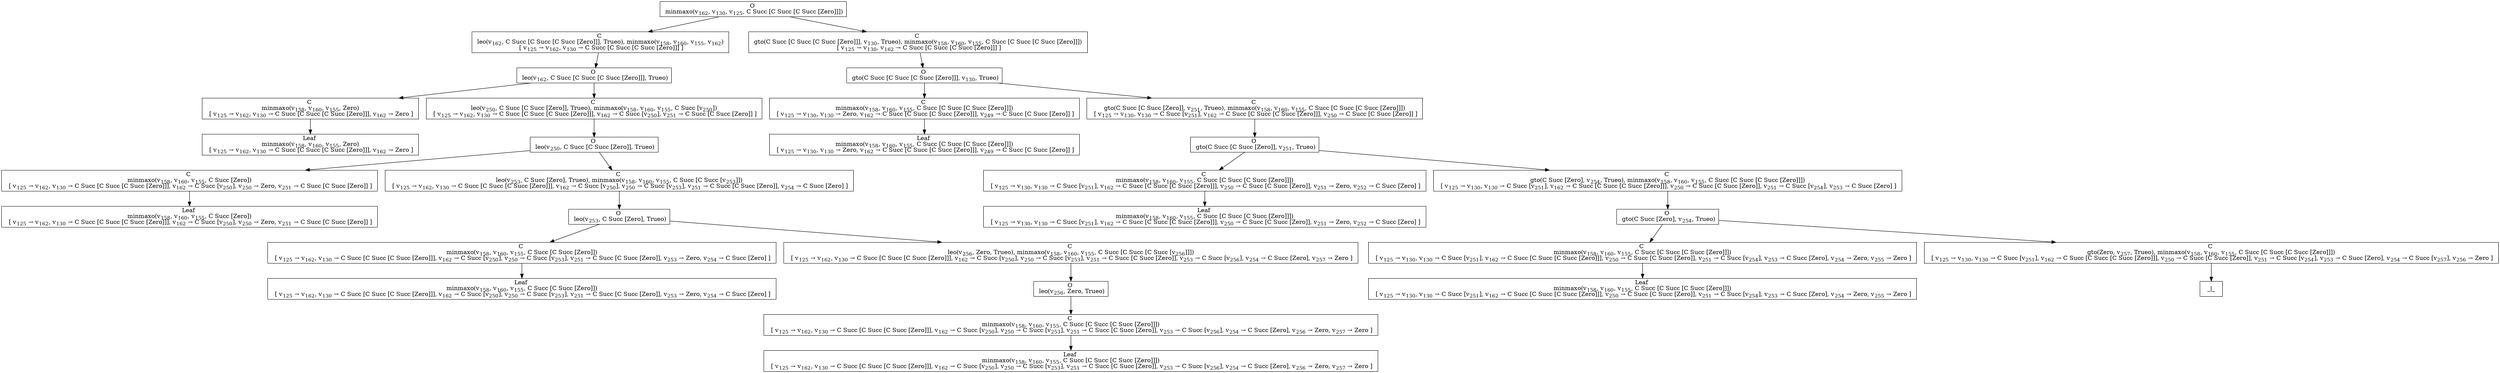 digraph {
    graph [rankdir=TB
          ,bgcolor=transparent];
    node [shape=box
         ,fillcolor=white
         ,style=filled];
    0 [label=<O <BR/> minmaxo(v<SUB>162</SUB>, v<SUB>130</SUB>, v<SUB>125</SUB>, C Succ [C Succ [C Succ [Zero]]])>];
    1 [label=<C <BR/> leo(v<SUB>162</SUB>, C Succ [C Succ [C Succ [Zero]]], Trueo), minmaxo(v<SUB>158</SUB>, v<SUB>160</SUB>, v<SUB>155</SUB>, v<SUB>162</SUB>) <BR/>  [ v<SUB>125</SUB> &rarr; v<SUB>162</SUB>, v<SUB>130</SUB> &rarr; C Succ [C Succ [C Succ [Zero]]] ] >];
    2 [label=<C <BR/> gto(C Succ [C Succ [C Succ [Zero]]], v<SUB>130</SUB>, Trueo), minmaxo(v<SUB>158</SUB>, v<SUB>160</SUB>, v<SUB>155</SUB>, C Succ [C Succ [C Succ [Zero]]]) <BR/>  [ v<SUB>125</SUB> &rarr; v<SUB>130</SUB>, v<SUB>162</SUB> &rarr; C Succ [C Succ [C Succ [Zero]]] ] >];
    3 [label=<O <BR/> leo(v<SUB>162</SUB>, C Succ [C Succ [C Succ [Zero]]], Trueo)>];
    4 [label=<C <BR/> minmaxo(v<SUB>158</SUB>, v<SUB>160</SUB>, v<SUB>155</SUB>, Zero) <BR/>  [ v<SUB>125</SUB> &rarr; v<SUB>162</SUB>, v<SUB>130</SUB> &rarr; C Succ [C Succ [C Succ [Zero]]], v<SUB>162</SUB> &rarr; Zero ] >];
    5 [label=<C <BR/> leo(v<SUB>250</SUB>, C Succ [C Succ [Zero]], Trueo), minmaxo(v<SUB>158</SUB>, v<SUB>160</SUB>, v<SUB>155</SUB>, C Succ [v<SUB>250</SUB>]) <BR/>  [ v<SUB>125</SUB> &rarr; v<SUB>162</SUB>, v<SUB>130</SUB> &rarr; C Succ [C Succ [C Succ [Zero]]], v<SUB>162</SUB> &rarr; C Succ [v<SUB>250</SUB>], v<SUB>251</SUB> &rarr; C Succ [C Succ [Zero]] ] >];
    6 [label=<Leaf <BR/> minmaxo(v<SUB>158</SUB>, v<SUB>160</SUB>, v<SUB>155</SUB>, Zero) <BR/>  [ v<SUB>125</SUB> &rarr; v<SUB>162</SUB>, v<SUB>130</SUB> &rarr; C Succ [C Succ [C Succ [Zero]]], v<SUB>162</SUB> &rarr; Zero ] >];
    7 [label=<O <BR/> leo(v<SUB>250</SUB>, C Succ [C Succ [Zero]], Trueo)>];
    8 [label=<C <BR/> minmaxo(v<SUB>158</SUB>, v<SUB>160</SUB>, v<SUB>155</SUB>, C Succ [Zero]) <BR/>  [ v<SUB>125</SUB> &rarr; v<SUB>162</SUB>, v<SUB>130</SUB> &rarr; C Succ [C Succ [C Succ [Zero]]], v<SUB>162</SUB> &rarr; C Succ [v<SUB>250</SUB>], v<SUB>250</SUB> &rarr; Zero, v<SUB>251</SUB> &rarr; C Succ [C Succ [Zero]] ] >];
    9 [label=<C <BR/> leo(v<SUB>253</SUB>, C Succ [Zero], Trueo), minmaxo(v<SUB>158</SUB>, v<SUB>160</SUB>, v<SUB>155</SUB>, C Succ [C Succ [v<SUB>253</SUB>]]) <BR/>  [ v<SUB>125</SUB> &rarr; v<SUB>162</SUB>, v<SUB>130</SUB> &rarr; C Succ [C Succ [C Succ [Zero]]], v<SUB>162</SUB> &rarr; C Succ [v<SUB>250</SUB>], v<SUB>250</SUB> &rarr; C Succ [v<SUB>253</SUB>], v<SUB>251</SUB> &rarr; C Succ [C Succ [Zero]], v<SUB>254</SUB> &rarr; C Succ [Zero] ] >];
    10 [label=<Leaf <BR/> minmaxo(v<SUB>158</SUB>, v<SUB>160</SUB>, v<SUB>155</SUB>, C Succ [Zero]) <BR/>  [ v<SUB>125</SUB> &rarr; v<SUB>162</SUB>, v<SUB>130</SUB> &rarr; C Succ [C Succ [C Succ [Zero]]], v<SUB>162</SUB> &rarr; C Succ [v<SUB>250</SUB>], v<SUB>250</SUB> &rarr; Zero, v<SUB>251</SUB> &rarr; C Succ [C Succ [Zero]] ] >];
    11 [label=<O <BR/> leo(v<SUB>253</SUB>, C Succ [Zero], Trueo)>];
    12 [label=<C <BR/> minmaxo(v<SUB>158</SUB>, v<SUB>160</SUB>, v<SUB>155</SUB>, C Succ [C Succ [Zero]]) <BR/>  [ v<SUB>125</SUB> &rarr; v<SUB>162</SUB>, v<SUB>130</SUB> &rarr; C Succ [C Succ [C Succ [Zero]]], v<SUB>162</SUB> &rarr; C Succ [v<SUB>250</SUB>], v<SUB>250</SUB> &rarr; C Succ [v<SUB>253</SUB>], v<SUB>251</SUB> &rarr; C Succ [C Succ [Zero]], v<SUB>253</SUB> &rarr; Zero, v<SUB>254</SUB> &rarr; C Succ [Zero] ] >];
    13 [label=<C <BR/> leo(v<SUB>256</SUB>, Zero, Trueo), minmaxo(v<SUB>158</SUB>, v<SUB>160</SUB>, v<SUB>155</SUB>, C Succ [C Succ [C Succ [v<SUB>256</SUB>]]]) <BR/>  [ v<SUB>125</SUB> &rarr; v<SUB>162</SUB>, v<SUB>130</SUB> &rarr; C Succ [C Succ [C Succ [Zero]]], v<SUB>162</SUB> &rarr; C Succ [v<SUB>250</SUB>], v<SUB>250</SUB> &rarr; C Succ [v<SUB>253</SUB>], v<SUB>251</SUB> &rarr; C Succ [C Succ [Zero]], v<SUB>253</SUB> &rarr; C Succ [v<SUB>256</SUB>], v<SUB>254</SUB> &rarr; C Succ [Zero], v<SUB>257</SUB> &rarr; Zero ] >];
    14 [label=<Leaf <BR/> minmaxo(v<SUB>158</SUB>, v<SUB>160</SUB>, v<SUB>155</SUB>, C Succ [C Succ [Zero]]) <BR/>  [ v<SUB>125</SUB> &rarr; v<SUB>162</SUB>, v<SUB>130</SUB> &rarr; C Succ [C Succ [C Succ [Zero]]], v<SUB>162</SUB> &rarr; C Succ [v<SUB>250</SUB>], v<SUB>250</SUB> &rarr; C Succ [v<SUB>253</SUB>], v<SUB>251</SUB> &rarr; C Succ [C Succ [Zero]], v<SUB>253</SUB> &rarr; Zero, v<SUB>254</SUB> &rarr; C Succ [Zero] ] >];
    15 [label=<O <BR/> leo(v<SUB>256</SUB>, Zero, Trueo)>];
    16 [label=<C <BR/> minmaxo(v<SUB>158</SUB>, v<SUB>160</SUB>, v<SUB>155</SUB>, C Succ [C Succ [C Succ [Zero]]]) <BR/>  [ v<SUB>125</SUB> &rarr; v<SUB>162</SUB>, v<SUB>130</SUB> &rarr; C Succ [C Succ [C Succ [Zero]]], v<SUB>162</SUB> &rarr; C Succ [v<SUB>250</SUB>], v<SUB>250</SUB> &rarr; C Succ [v<SUB>253</SUB>], v<SUB>251</SUB> &rarr; C Succ [C Succ [Zero]], v<SUB>253</SUB> &rarr; C Succ [v<SUB>256</SUB>], v<SUB>254</SUB> &rarr; C Succ [Zero], v<SUB>256</SUB> &rarr; Zero, v<SUB>257</SUB> &rarr; Zero ] >];
    17 [label=<Leaf <BR/> minmaxo(v<SUB>158</SUB>, v<SUB>160</SUB>, v<SUB>155</SUB>, C Succ [C Succ [C Succ [Zero]]]) <BR/>  [ v<SUB>125</SUB> &rarr; v<SUB>162</SUB>, v<SUB>130</SUB> &rarr; C Succ [C Succ [C Succ [Zero]]], v<SUB>162</SUB> &rarr; C Succ [v<SUB>250</SUB>], v<SUB>250</SUB> &rarr; C Succ [v<SUB>253</SUB>], v<SUB>251</SUB> &rarr; C Succ [C Succ [Zero]], v<SUB>253</SUB> &rarr; C Succ [v<SUB>256</SUB>], v<SUB>254</SUB> &rarr; C Succ [Zero], v<SUB>256</SUB> &rarr; Zero, v<SUB>257</SUB> &rarr; Zero ] >];
    18 [label=<O <BR/> gto(C Succ [C Succ [C Succ [Zero]]], v<SUB>130</SUB>, Trueo)>];
    19 [label=<C <BR/> minmaxo(v<SUB>158</SUB>, v<SUB>160</SUB>, v<SUB>155</SUB>, C Succ [C Succ [C Succ [Zero]]]) <BR/>  [ v<SUB>125</SUB> &rarr; v<SUB>130</SUB>, v<SUB>130</SUB> &rarr; Zero, v<SUB>162</SUB> &rarr; C Succ [C Succ [C Succ [Zero]]], v<SUB>249</SUB> &rarr; C Succ [C Succ [Zero]] ] >];
    20 [label=<C <BR/> gto(C Succ [C Succ [Zero]], v<SUB>251</SUB>, Trueo), minmaxo(v<SUB>158</SUB>, v<SUB>160</SUB>, v<SUB>155</SUB>, C Succ [C Succ [C Succ [Zero]]]) <BR/>  [ v<SUB>125</SUB> &rarr; v<SUB>130</SUB>, v<SUB>130</SUB> &rarr; C Succ [v<SUB>251</SUB>], v<SUB>162</SUB> &rarr; C Succ [C Succ [C Succ [Zero]]], v<SUB>250</SUB> &rarr; C Succ [C Succ [Zero]] ] >];
    21 [label=<Leaf <BR/> minmaxo(v<SUB>158</SUB>, v<SUB>160</SUB>, v<SUB>155</SUB>, C Succ [C Succ [C Succ [Zero]]]) <BR/>  [ v<SUB>125</SUB> &rarr; v<SUB>130</SUB>, v<SUB>130</SUB> &rarr; Zero, v<SUB>162</SUB> &rarr; C Succ [C Succ [C Succ [Zero]]], v<SUB>249</SUB> &rarr; C Succ [C Succ [Zero]] ] >];
    22 [label=<O <BR/> gto(C Succ [C Succ [Zero]], v<SUB>251</SUB>, Trueo)>];
    23 [label=<C <BR/> minmaxo(v<SUB>158</SUB>, v<SUB>160</SUB>, v<SUB>155</SUB>, C Succ [C Succ [C Succ [Zero]]]) <BR/>  [ v<SUB>125</SUB> &rarr; v<SUB>130</SUB>, v<SUB>130</SUB> &rarr; C Succ [v<SUB>251</SUB>], v<SUB>162</SUB> &rarr; C Succ [C Succ [C Succ [Zero]]], v<SUB>250</SUB> &rarr; C Succ [C Succ [Zero]], v<SUB>251</SUB> &rarr; Zero, v<SUB>252</SUB> &rarr; C Succ [Zero] ] >];
    24 [label=<C <BR/> gto(C Succ [Zero], v<SUB>254</SUB>, Trueo), minmaxo(v<SUB>158</SUB>, v<SUB>160</SUB>, v<SUB>155</SUB>, C Succ [C Succ [C Succ [Zero]]]) <BR/>  [ v<SUB>125</SUB> &rarr; v<SUB>130</SUB>, v<SUB>130</SUB> &rarr; C Succ [v<SUB>251</SUB>], v<SUB>162</SUB> &rarr; C Succ [C Succ [C Succ [Zero]]], v<SUB>250</SUB> &rarr; C Succ [C Succ [Zero]], v<SUB>251</SUB> &rarr; C Succ [v<SUB>254</SUB>], v<SUB>253</SUB> &rarr; C Succ [Zero] ] >];
    25 [label=<Leaf <BR/> minmaxo(v<SUB>158</SUB>, v<SUB>160</SUB>, v<SUB>155</SUB>, C Succ [C Succ [C Succ [Zero]]]) <BR/>  [ v<SUB>125</SUB> &rarr; v<SUB>130</SUB>, v<SUB>130</SUB> &rarr; C Succ [v<SUB>251</SUB>], v<SUB>162</SUB> &rarr; C Succ [C Succ [C Succ [Zero]]], v<SUB>250</SUB> &rarr; C Succ [C Succ [Zero]], v<SUB>251</SUB> &rarr; Zero, v<SUB>252</SUB> &rarr; C Succ [Zero] ] >];
    26 [label=<O <BR/> gto(C Succ [Zero], v<SUB>254</SUB>, Trueo)>];
    27 [label=<C <BR/> minmaxo(v<SUB>158</SUB>, v<SUB>160</SUB>, v<SUB>155</SUB>, C Succ [C Succ [C Succ [Zero]]]) <BR/>  [ v<SUB>125</SUB> &rarr; v<SUB>130</SUB>, v<SUB>130</SUB> &rarr; C Succ [v<SUB>251</SUB>], v<SUB>162</SUB> &rarr; C Succ [C Succ [C Succ [Zero]]], v<SUB>250</SUB> &rarr; C Succ [C Succ [Zero]], v<SUB>251</SUB> &rarr; C Succ [v<SUB>254</SUB>], v<SUB>253</SUB> &rarr; C Succ [Zero], v<SUB>254</SUB> &rarr; Zero, v<SUB>255</SUB> &rarr; Zero ] >];
    28 [label=<C <BR/> gto(Zero, v<SUB>257</SUB>, Trueo), minmaxo(v<SUB>158</SUB>, v<SUB>160</SUB>, v<SUB>155</SUB>, C Succ [C Succ [C Succ [Zero]]]) <BR/>  [ v<SUB>125</SUB> &rarr; v<SUB>130</SUB>, v<SUB>130</SUB> &rarr; C Succ [v<SUB>251</SUB>], v<SUB>162</SUB> &rarr; C Succ [C Succ [C Succ [Zero]]], v<SUB>250</SUB> &rarr; C Succ [C Succ [Zero]], v<SUB>251</SUB> &rarr; C Succ [v<SUB>254</SUB>], v<SUB>253</SUB> &rarr; C Succ [Zero], v<SUB>254</SUB> &rarr; C Succ [v<SUB>257</SUB>], v<SUB>256</SUB> &rarr; Zero ] >];
    29 [label=<Leaf <BR/> minmaxo(v<SUB>158</SUB>, v<SUB>160</SUB>, v<SUB>155</SUB>, C Succ [C Succ [C Succ [Zero]]]) <BR/>  [ v<SUB>125</SUB> &rarr; v<SUB>130</SUB>, v<SUB>130</SUB> &rarr; C Succ [v<SUB>251</SUB>], v<SUB>162</SUB> &rarr; C Succ [C Succ [C Succ [Zero]]], v<SUB>250</SUB> &rarr; C Succ [C Succ [Zero]], v<SUB>251</SUB> &rarr; C Succ [v<SUB>254</SUB>], v<SUB>253</SUB> &rarr; C Succ [Zero], v<SUB>254</SUB> &rarr; Zero, v<SUB>255</SUB> &rarr; Zero ] >];
    30 [label=<_|_>];
    0 -> 1 [label=""];
    0 -> 2 [label=""];
    1 -> 3 [label=""];
    2 -> 18 [label=""];
    3 -> 4 [label=""];
    3 -> 5 [label=""];
    4 -> 6 [label=""];
    5 -> 7 [label=""];
    7 -> 8 [label=""];
    7 -> 9 [label=""];
    8 -> 10 [label=""];
    9 -> 11 [label=""];
    11 -> 12 [label=""];
    11 -> 13 [label=""];
    12 -> 14 [label=""];
    13 -> 15 [label=""];
    15 -> 16 [label=""];
    16 -> 17 [label=""];
    18 -> 19 [label=""];
    18 -> 20 [label=""];
    19 -> 21 [label=""];
    20 -> 22 [label=""];
    22 -> 23 [label=""];
    22 -> 24 [label=""];
    23 -> 25 [label=""];
    24 -> 26 [label=""];
    26 -> 27 [label=""];
    26 -> 28 [label=""];
    27 -> 29 [label=""];
    28 -> 30 [label=""];
}